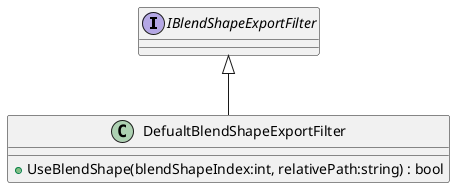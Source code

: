@startuml
interface IBlendShapeExportFilter {
}
class DefualtBlendShapeExportFilter {
    + UseBlendShape(blendShapeIndex:int, relativePath:string) : bool
}
IBlendShapeExportFilter <|-- DefualtBlendShapeExportFilter
@enduml
